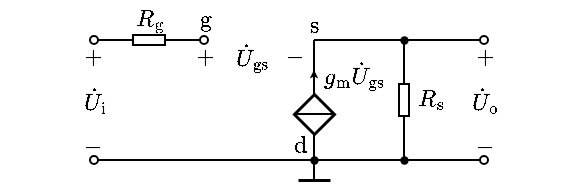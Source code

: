 <mxfile version="17.2.1" type="device"><diagram id="9Tlr8BM8O1yCka-idPHp" name="第 1 页"><mxGraphModel dx="314" dy="228" grid="1" gridSize="5" guides="1" tooltips="1" connect="1" arrows="1" fold="1" page="1" pageScale="1" pageWidth="827" pageHeight="1169" math="1" shadow="0"><root><mxCell id="0"/><mxCell id="1" parent="0"/><mxCell id="6-FwNBt1XKUeeEuEp7RF-7" value="" style="endArrow=oval;html=1;rounded=0;fontSize=10;startSize=4;endSize=4;endFill=0;exitX=0;exitY=0.5;exitDx=0;exitDy=0;exitPerimeter=0;" parent="1" edge="1" source="7AHUzy1eFrDWNUiXDVrC-31"><mxGeometry width="50" height="50" relative="1" as="geometry"><mxPoint x="290" y="280" as="sourcePoint"/><mxPoint x="320" y="280" as="targetPoint"/></mxGeometry></mxCell><mxCell id="6-FwNBt1XKUeeEuEp7RF-10" value="" style="endArrow=oval;html=1;rounded=0;fontSize=10;startSize=4;endSize=4;endFill=0;exitX=1;exitY=0.5;exitDx=0;exitDy=0;exitPerimeter=0;" parent="1" edge="1" source="7AHUzy1eFrDWNUiXDVrC-31"><mxGeometry width="50" height="50" relative="1" as="geometry"><mxPoint x="260" y="275" as="sourcePoint"/><mxPoint x="265" y="280" as="targetPoint"/></mxGeometry></mxCell><mxCell id="6-FwNBt1XKUeeEuEp7RF-13" value="" style="endArrow=oval;html=1;rounded=0;fontSize=10;startSize=4;endSize=4;endFill=0;" parent="1" edge="1"><mxGeometry width="50" height="50" relative="1" as="geometry"><mxPoint x="375" y="340" as="sourcePoint"/><mxPoint x="265" y="340" as="targetPoint"/></mxGeometry></mxCell><mxCell id="6-FwNBt1XKUeeEuEp7RF-15" value="$$+$$" style="text;html=1;resizable=1;autosize=1;align=center;verticalAlign=middle;points=[];fillColor=none;strokeColor=none;rounded=0;movable=1;rotatable=1;deletable=1;editable=1;connectable=0;fontSize=10;" parent="1" vertex="1"><mxGeometry x="310" y="280" width="20" height="15" as="geometry"/></mxCell><mxCell id="6-FwNBt1XKUeeEuEp7RF-16" value="$$-$$" style="text;resizable=1;autosize=1;align=center;verticalAlign=middle;points=[];fillColor=none;strokeColor=none;rounded=0;html=1;imageAspect=1;noLabel=0;recursiveResize=1;expand=1;editable=1;movable=1;rotatable=1;deletable=1;connectable=0;comic=0;fontSize=10;" parent="1" vertex="1"><mxGeometry x="355" y="280" width="20" height="15" as="geometry"/></mxCell><mxCell id="6-FwNBt1XKUeeEuEp7RF-17" value="\(\dot{U}_\mathrm{gs}\)" style="text;html=1;resizable=1;autosize=1;align=center;verticalAlign=middle;points=[];fillColor=none;strokeColor=none;rounded=0;comic=0;movable=1;rotatable=1;deletable=1;editable=1;connectable=0;fontSize=10;" parent="1" vertex="1"><mxGeometry x="334" y="277.5" width="20" height="20" as="geometry"/></mxCell><mxCell id="6-FwNBt1XKUeeEuEp7RF-18" value="" style="endArrow=oval;html=1;rounded=0;fontSize=10;startSize=4;endSize=4;endFill=0;" parent="1" edge="1"><mxGeometry width="50" height="50" relative="1" as="geometry"><mxPoint x="375" y="280" as="sourcePoint"/><mxPoint x="460" y="280" as="targetPoint"/></mxGeometry></mxCell><mxCell id="6-FwNBt1XKUeeEuEp7RF-21" value="" style="endArrow=oval;html=1;rounded=0;fontSize=10;startSize=4;endSize=4;endFill=0;" parent="1" edge="1"><mxGeometry width="50" height="50" relative="1" as="geometry"><mxPoint x="375" y="340" as="sourcePoint"/><mxPoint x="460" y="340" as="targetPoint"/></mxGeometry></mxCell><mxCell id="6-FwNBt1XKUeeEuEp7RF-34" value="" style="pointerEvents=1;verticalLabelPosition=bottom;shadow=0;dashed=0;align=center;html=1;verticalAlign=top;shape=mxgraph.electrical.signal_sources.source;aspect=fixed;points=[[0.5,0,0],[1,0.5,0],[0.5,1,0],[0,0.5,0]];elSignalType=none;elSourceType=dependent;strokeWidth=1.5;direction=south;" parent="1" vertex="1"><mxGeometry x="365" y="307" width="20" height="20" as="geometry"/></mxCell><mxCell id="6-FwNBt1XKUeeEuEp7RF-35" value="" style="endArrow=none;html=1;rounded=0;fontSize=12;startSize=4;endSize=1;strokeWidth=1;jumpStyle=none;jumpSize=6;entryX=0.5;entryY=0;entryDx=0;entryDy=0;entryPerimeter=0;exitX=0.5;exitY=1;exitDx=0;exitDy=0;exitPerimeter=0;" parent="1" source="6-FwNBt1XKUeeEuEp7RF-34" target="6-FwNBt1XKUeeEuEp7RF-34" edge="1"><mxGeometry width="50" height="50" relative="1" as="geometry"><mxPoint x="345" y="307.58" as="sourcePoint"/><mxPoint x="405" y="237.58" as="targetPoint"/></mxGeometry></mxCell><mxCell id="6-FwNBt1XKUeeEuEp7RF-36" value="" style="endArrow=none;html=1;rounded=0;exitX=0;exitY=0.5;exitDx=0;exitDy=0;exitPerimeter=0;" parent="1" source="6-FwNBt1XKUeeEuEp7RF-34" edge="1"><mxGeometry width="50" height="50" relative="1" as="geometry"><mxPoint x="385" y="329.58" as="sourcePoint"/><mxPoint x="375" y="280" as="targetPoint"/></mxGeometry></mxCell><mxCell id="6-FwNBt1XKUeeEuEp7RF-37" value="" style="endArrow=none;html=1;rounded=0;entryX=1;entryY=0.5;entryDx=0;entryDy=0;entryPerimeter=0;" parent="1" target="6-FwNBt1XKUeeEuEp7RF-34" edge="1"><mxGeometry width="50" height="50" relative="1" as="geometry"><mxPoint x="375" y="340" as="sourcePoint"/><mxPoint x="470" y="340" as="targetPoint"/></mxGeometry></mxCell><mxCell id="6-FwNBt1XKUeeEuEp7RF-38" value="" style="endArrow=classic;html=1;rounded=0;fontSize=12;startSize=4;endSize=1;strokeWidth=1;jumpSize=6;" parent="1" edge="1"><mxGeometry width="50" height="50" relative="1" as="geometry"><mxPoint x="375" y="305" as="sourcePoint"/><mxPoint x="375" y="295" as="targetPoint"/></mxGeometry></mxCell><mxCell id="6-FwNBt1XKUeeEuEp7RF-39" value="\(g_\mathrm{m}\dot{U}_\mathrm{gs}\)" style="text;html=1;resizable=1;autosize=1;align=center;verticalAlign=middle;points=[];fillColor=none;strokeColor=none;rounded=0;comic=0;movable=1;rotatable=1;deletable=1;editable=1;connectable=0;fontSize=10;" parent="1" vertex="1"><mxGeometry x="375" y="287" width="40" height="20" as="geometry"/></mxCell><mxCell id="6-FwNBt1XKUeeEuEp7RF-41" value="" style="endArrow=none;html=1;rounded=0;fontSize=10;startSize=4;endSize=4;entryX=1;entryY=0.5;entryDx=0;entryDy=0;entryPerimeter=0;" parent="1" target="6-FwNBt1XKUeeEuEp7RF-42" edge="1"><mxGeometry width="50" height="50" relative="1" as="geometry"><mxPoint x="420" y="280" as="sourcePoint"/><mxPoint x="564.5" y="190.5" as="targetPoint"/></mxGeometry></mxCell><mxCell id="6-FwNBt1XKUeeEuEp7RF-42" value="" style="pointerEvents=1;verticalLabelPosition=bottom;shadow=0;dashed=0;align=center;html=1;verticalAlign=top;shape=mxgraph.electrical.resistors.resistor_1;fontSize=10;direction=north;" parent="1" vertex="1"><mxGeometry x="417.5" y="297.5" width="5" height="25" as="geometry"/></mxCell><mxCell id="6-FwNBt1XKUeeEuEp7RF-43" value="" style="endArrow=none;html=1;rounded=0;fontSize=10;startSize=4;endSize=4;exitX=0;exitY=0.5;exitDx=0;exitDy=0;exitPerimeter=0;" parent="1" source="6-FwNBt1XKUeeEuEp7RF-42" edge="1"><mxGeometry width="50" height="50" relative="1" as="geometry"><mxPoint x="522" y="175.5" as="sourcePoint"/><mxPoint x="420" y="340" as="targetPoint"/></mxGeometry></mxCell><mxCell id="UjVXyDpAJmtE_M0B7Uo6-1" value="$$R_{\mathrm{s}}$$" style="text;html=1;align=center;verticalAlign=middle;resizable=1;points=[];autosize=1;strokeColor=none;fillColor=none;movable=1;rotatable=1;deletable=1;editable=1;connectable=1;fontSize=10;" parent="1" vertex="1"><mxGeometry x="425" y="300" width="15" height="20" as="geometry"/></mxCell><mxCell id="UjVXyDpAJmtE_M0B7Uo6-2" value="" style="shape=waypoint;sketch=0;fillStyle=solid;size=6;pointerEvents=1;points=[];fillColor=none;resizable=1;rotatable=1;perimeter=centerPerimeter;snapToPoint=1;strokeWidth=0.1;movable=1;deletable=1;editable=1;connectable=1;" parent="1" vertex="1"><mxGeometry x="410" y="330" width="20" height="20" as="geometry"/></mxCell><mxCell id="UjVXyDpAJmtE_M0B7Uo6-3" value="" style="shape=waypoint;sketch=0;fillStyle=solid;size=6;pointerEvents=1;points=[];fillColor=none;resizable=1;rotatable=1;perimeter=centerPerimeter;snapToPoint=1;strokeWidth=0.1;movable=1;deletable=1;editable=1;connectable=0;allowArrows=0;" parent="1" vertex="1"><mxGeometry x="365" y="330" width="20" height="20" as="geometry"/></mxCell><mxCell id="7AHUzy1eFrDWNUiXDVrC-13" value="" style="shape=waypoint;sketch=0;fillStyle=solid;size=6;pointerEvents=1;points=[];fillColor=none;resizable=1;rotatable=1;perimeter=centerPerimeter;snapToPoint=1;strokeWidth=0.1;movable=1;deletable=1;editable=1;connectable=1;" vertex="1" parent="1"><mxGeometry x="410" y="270" width="20" height="20" as="geometry"/></mxCell><mxCell id="7AHUzy1eFrDWNUiXDVrC-14" value="$$\mathrm{g}$$" style="text;html=1;align=center;verticalAlign=middle;resizable=1;points=[];autosize=1;strokeColor=none;fillColor=none;fontSize=10;movable=1;rotatable=1;deletable=1;editable=1;connectable=1;" vertex="1" parent="1"><mxGeometry x="310" y="260" width="20" height="20" as="geometry"/></mxCell><mxCell id="7AHUzy1eFrDWNUiXDVrC-15" value="$$\mathrm{s}$$" style="text;html=1;align=center;verticalAlign=middle;resizable=1;points=[];autosize=1;strokeColor=none;fillColor=none;fontSize=10;movable=1;rotatable=1;deletable=1;editable=1;connectable=1;" vertex="1" parent="1"><mxGeometry x="365" y="262.5" width="20" height="20" as="geometry"/></mxCell><mxCell id="7AHUzy1eFrDWNUiXDVrC-16" value="$$\mathrm{d}$$" style="text;html=1;align=center;verticalAlign=middle;resizable=1;points=[];autosize=1;strokeColor=none;fillColor=none;fontSize=10;movable=1;rotatable=1;deletable=1;editable=1;connectable=1;" vertex="1" parent="1"><mxGeometry x="360" y="325" width="15" height="15" as="geometry"/></mxCell><mxCell id="7AHUzy1eFrDWNUiXDVrC-29" value="$$R_\mathrm{g}$$" style="text;html=1;resizable=1;autosize=1;align=center;verticalAlign=middle;points=[];fillColor=none;strokeColor=none;rounded=0;fontSize=10;movable=1;rotatable=1;deletable=1;editable=1;connectable=0;allowArrows=0;" vertex="1" parent="1"><mxGeometry x="280" y="260" width="25" height="20" as="geometry"/></mxCell><mxCell id="7AHUzy1eFrDWNUiXDVrC-31" value="" style="pointerEvents=1;verticalLabelPosition=bottom;shadow=0;dashed=0;align=center;html=1;verticalAlign=top;shape=mxgraph.electrical.resistors.resistor_1;fontSize=10;direction=west;allowArrows=0;" vertex="1" parent="1"><mxGeometry x="280" y="277.5" width="25" height="5" as="geometry"/></mxCell><mxCell id="7AHUzy1eFrDWNUiXDVrC-35" value="$$+$$" style="text;html=1;resizable=1;autosize=1;align=center;verticalAlign=middle;points=[];fillColor=none;strokeColor=none;rounded=0;movable=1;rotatable=1;deletable=1;editable=1;connectable=0;fontSize=10;" vertex="1" parent="1"><mxGeometry x="254" y="280" width="20" height="15" as="geometry"/></mxCell><mxCell id="7AHUzy1eFrDWNUiXDVrC-36" value="\(\dot{U}_\mathrm{i}\)" style="text;html=1;resizable=1;autosize=1;align=center;verticalAlign=middle;points=[];fillColor=none;strokeColor=none;rounded=0;comic=0;movable=1;rotatable=1;deletable=1;editable=1;connectable=0;fontSize=10;" vertex="1" parent="1"><mxGeometry x="255" y="300" width="20" height="20" as="geometry"/></mxCell><mxCell id="7AHUzy1eFrDWNUiXDVrC-37" value="$$-$$" style="text;resizable=1;autosize=1;align=center;verticalAlign=middle;points=[];fillColor=none;strokeColor=none;rounded=0;html=1;imageAspect=1;noLabel=0;recursiveResize=1;expand=1;editable=1;movable=1;rotatable=1;deletable=1;connectable=0;comic=0;fontSize=10;" vertex="1" parent="1"><mxGeometry x="254" y="325" width="20" height="15" as="geometry"/></mxCell><mxCell id="7AHUzy1eFrDWNUiXDVrC-38" value="" style="endArrow=none;html=1;rounded=0;fontSize=10;startSize=4;endSize=4;" edge="1" parent="1"><mxGeometry width="50" height="50" relative="1" as="geometry"><mxPoint x="375" y="350" as="sourcePoint"/><mxPoint x="375" y="340" as="targetPoint"/></mxGeometry></mxCell><mxCell id="7AHUzy1eFrDWNUiXDVrC-43" value="" style="endArrow=none;html=1;rounded=0;fontSize=10;startSize=4;endSize=4;strokeWidth=1.5;" edge="1" parent="1"><mxGeometry width="50" height="50" relative="1" as="geometry"><mxPoint x="367" y="350" as="sourcePoint"/><mxPoint x="383" y="350" as="targetPoint"/></mxGeometry></mxCell><mxCell id="7AHUzy1eFrDWNUiXDVrC-44" value="$$+$$" style="text;html=1;resizable=1;autosize=1;align=center;verticalAlign=middle;points=[];fillColor=none;strokeColor=none;rounded=0;movable=1;rotatable=1;deletable=1;editable=1;connectable=0;fontSize=10;" vertex="1" parent="1"><mxGeometry x="450" y="280" width="20" height="15" as="geometry"/></mxCell><mxCell id="7AHUzy1eFrDWNUiXDVrC-45" value="\(\dot{U}_\mathrm{o}\)" style="text;html=1;resizable=1;autosize=1;align=center;verticalAlign=middle;points=[];fillColor=none;strokeColor=none;rounded=0;comic=0;movable=1;rotatable=1;deletable=1;editable=1;connectable=0;fontSize=10;" vertex="1" parent="1"><mxGeometry x="450" y="300" width="20" height="20" as="geometry"/></mxCell><mxCell id="7AHUzy1eFrDWNUiXDVrC-46" value="$$-$$" style="text;resizable=1;autosize=1;align=center;verticalAlign=middle;points=[];fillColor=none;strokeColor=none;rounded=0;html=1;imageAspect=1;noLabel=0;recursiveResize=1;expand=1;editable=1;movable=1;rotatable=1;deletable=1;connectable=0;comic=0;fontSize=10;" vertex="1" parent="1"><mxGeometry x="450" y="325" width="20" height="15" as="geometry"/></mxCell></root></mxGraphModel></diagram></mxfile>
